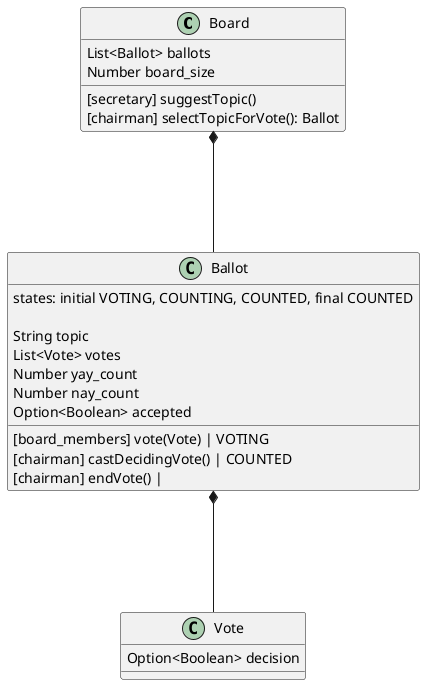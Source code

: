 @startuml
class Board {
    List<Ballot> ballots
    Number board_size
    [secretary] suggestTopic()
    [chairman] selectTopicForVote(): Ballot
}
class Ballot {
    states: initial VOTING, COUNTING, COUNTED, final COUNTED

    String topic
    List<Vote> votes
    Number yay_count
    Number nay_count
    Option<Boolean> accepted
    [board_members] vote(Vote) | VOTING
    [chairman] castDecidingVote() | COUNTED
    [chairman] endVote() |
}
class Vote {
    Option<Boolean> decision
}

Board *--- Ballot
Ballot *--- Vote
@enduml

chairman has board member rights